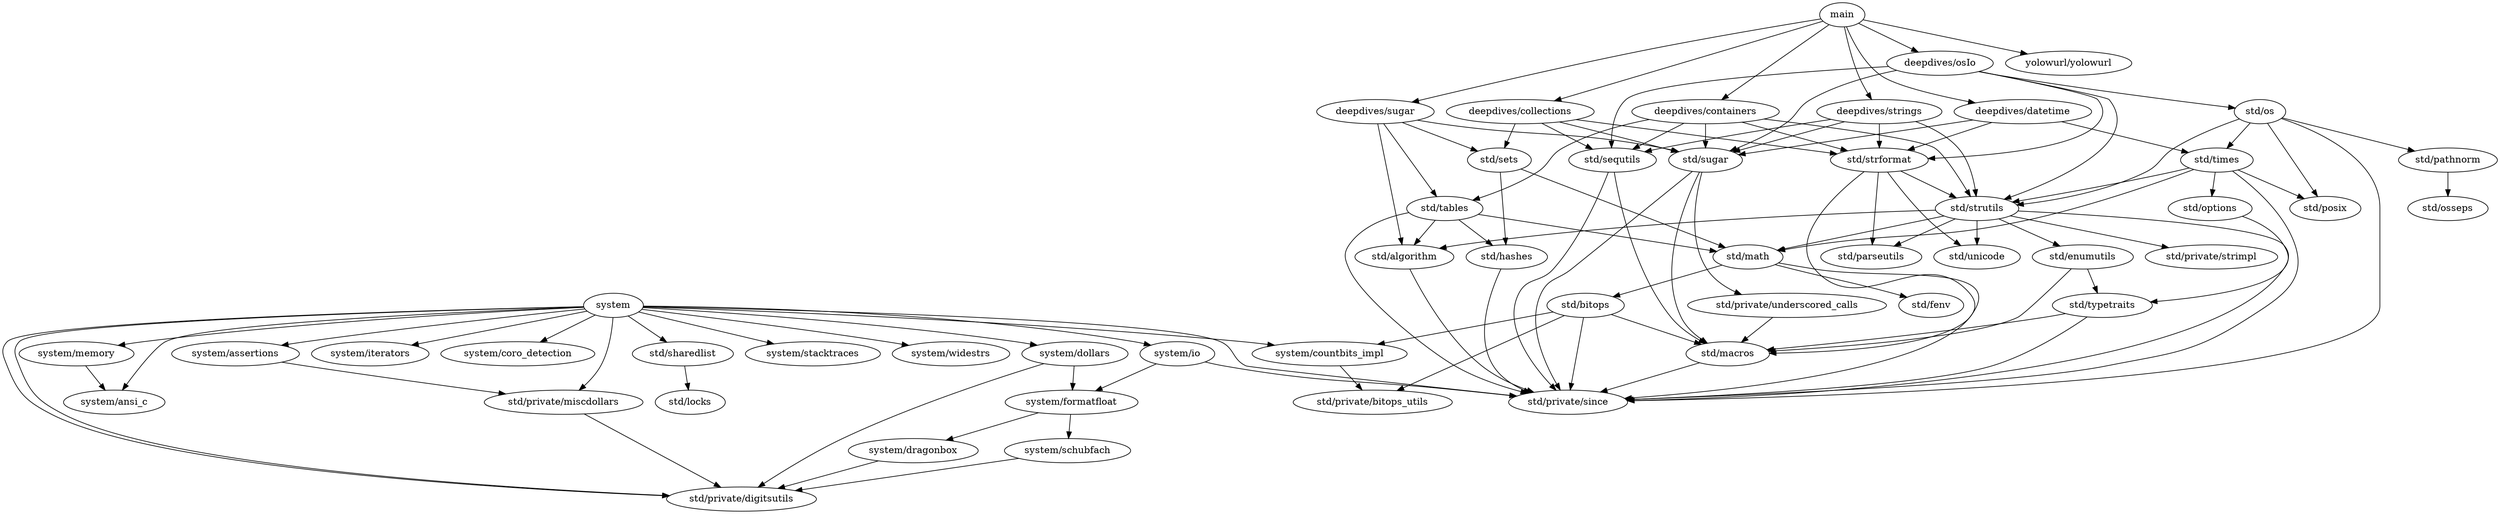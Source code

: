 digraph main {
"system" -> "std/private/since";
"system/memory" -> "system/ansi_c";
"system" -> "system/ansi_c";
"system" -> "system/memory";
"std/private/miscdollars" -> "std/private/digitsutils";
"system/assertions" -> "std/private/miscdollars";
"system" -> "system/assertions";
"system" -> "system/iterators";
"system" -> "system/coro_detection";
"system/dollars" -> "std/private/digitsutils";
"system/dragonbox" -> "std/private/digitsutils";
"system/schubfach" -> "std/private/digitsutils";
"system/formatfloat" -> "system/dragonbox";
"system/formatfloat" -> "system/schubfach";
"system/dollars" -> "system/formatfloat";
"system" -> "system/dollars";
"system/countbits_impl" -> "std/private/bitops_utils";
"std/sharedlist" -> "std/locks";
"system" -> "std/private/miscdollars";
"system" -> "system/stacktraces";
"system" -> "system/countbits_impl";
"system" -> "std/sharedlist";
"system" -> "std/private/digitsutils";
"system" -> "std/private/digitsutils";
"system" -> "system/widestrs";
"system/io" -> "std/private/since";
"system/io" -> "system/formatfloat";
"system" -> "system/io";
"std/sugar" -> "std/private/since";
"std/macros" -> "std/private/since";
"std/sugar" -> "std/macros";
"std/private/underscored_calls" -> "std/macros";
"std/sugar" -> "std/private/underscored_calls";
"deepdives/sugar" -> "std/sugar";
"std/hashes" -> "std/private/since";
"std/math" -> "std/private/since";
"std/bitops" -> "std/macros";
"std/bitops" -> "std/private/since";
"std/bitops" -> "std/private/bitops_utils";
"std/bitops" -> "system/countbits_impl";
"std/math" -> "std/bitops";
"std/math" -> "std/fenv";
"std/sets" -> "std/hashes";
"std/sets" -> "std/math";
"deepdives/sugar" -> "std/sets";
"std/tables" -> "std/private/since";
"std/algorithm" -> "std/private/since";
"std/tables" -> "std/hashes";
"std/tables" -> "std/math";
"std/tables" -> "std/algorithm";
"deepdives/sugar" -> "std/tables";
"deepdives/sugar" -> "std/algorithm";
"std/strformat" -> "std/macros";
"std/strformat" -> "std/parseutils";
"std/strformat" -> "std/unicode";
"std/strutils" -> "std/parseutils";
"std/strutils" -> "std/math";
"std/strutils" -> "std/algorithm";
"std/enumutils" -> "std/macros";
"std/typetraits" -> "std/private/since";
"std/typetraits" -> "std/macros";
"std/enumutils" -> "std/typetraits";
"std/strutils" -> "std/enumutils";
"std/strutils" -> "std/unicode";
"std/strutils" -> "std/private/since";
"std/strutils" -> "std/private/strimpl";
"std/strformat" -> "std/strutils";
"deepdives/collections" -> "std/sugar";
"deepdives/collections" -> "std/strformat";
"std/sequtils" -> "std/private/since";
"std/sequtils" -> "std/macros";
"deepdives/collections" -> "std/sequtils";
"deepdives/collections" -> "std/sets";
"deepdives/strings" -> "std/sugar";
"deepdives/strings" -> "std/sequtils";
"deepdives/strings" -> "std/strformat";
"deepdives/strings" -> "std/strutils";
"deepdives/containers" -> "std/sugar";
"deepdives/containers" -> "std/strformat";
"deepdives/containers" -> "std/strutils";
"deepdives/containers" -> "std/sequtils";
"deepdives/containers" -> "std/tables";
"deepdives/datetime" -> "std/sugar";
"deepdives/datetime" -> "std/strformat";
"std/options" -> "std/typetraits";
"std/times" -> "std/strutils";
"std/times" -> "std/math";
"std/times" -> "std/options";
"std/times" -> "std/private/since";
"std/times" -> "std/posix";
"deepdives/datetime" -> "std/times";
"deepdives/osIo" -> "std/sugar";
"deepdives/osIo" -> "std/strformat";
"deepdives/osIo" -> "std/strutils";
"deepdives/osIo" -> "std/sequtils";
"std/os" -> "std/private/since";
"std/pathnorm" -> "std/osseps";
"std/os" -> "std/strutils";
"std/os" -> "std/pathnorm";
"std/os" -> "std/posix";
"std/os" -> "std/times";
"deepdives/osIo" -> "std/os";
"main" -> "yolowurl/yolowurl";
"main" -> "deepdives/sugar";
"main" -> "deepdives/collections";
"main" -> "deepdives/strings";
"main" -> "deepdives/containers";
"main" -> "deepdives/datetime";
"main" -> "deepdives/osIo";
}
